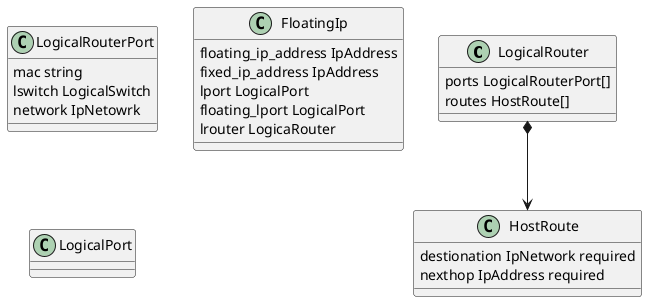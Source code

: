 @startuml l3
class LogicalRouter {
    ports LogicalRouterPort[]
    routes HostRoute[]
}
class LogicalRouterPort {
    mac string
    lswitch LogicalSwitch
    network IpNetowrk
}
class FloatingIp {
    floating_ip_address IpAddress
    fixed_ip_address IpAddress
    lport LogicalPort 
    floating_lport LogicalPort
    lrouter LogicaRouter
}
class HostRoute {
    destionation IpNetwork required
    nexthop IpAddress required
}
class LogicalPort {

}
LogicalRouter*-->HostRoute
@enduml